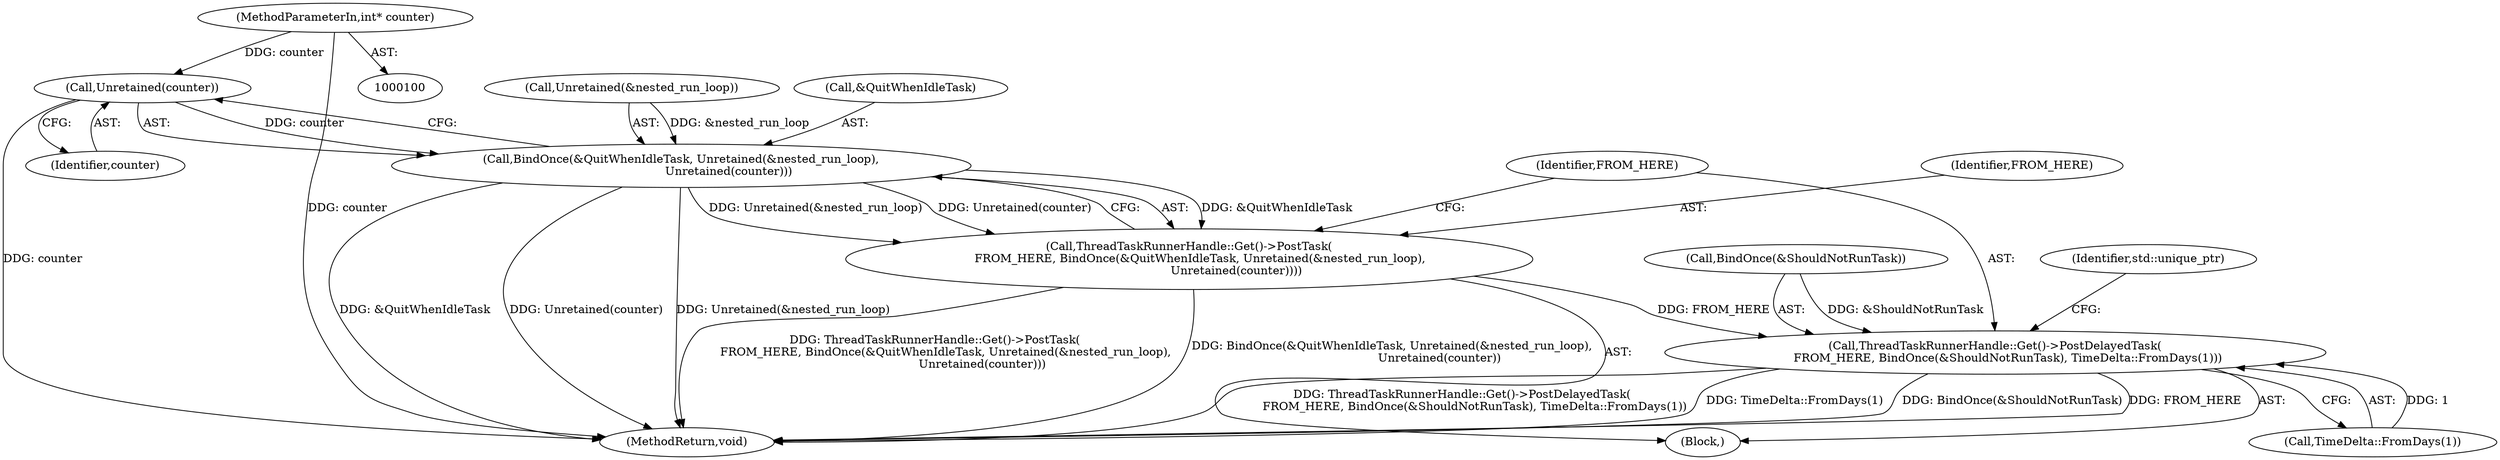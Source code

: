 digraph "0_Chrome_3ff403eecdd23a39853a4ebca52023fbba6c5d00_6@pointer" {
"1000112" [label="(Call,Unretained(counter))"];
"1000101" [label="(MethodParameterIn,int* counter)"];
"1000106" [label="(Call,BindOnce(&QuitWhenIdleTask, Unretained(&nested_run_loop),\n                          Unretained(counter)))"];
"1000104" [label="(Call,ThreadTaskRunnerHandle::Get()->PostTask(\n      FROM_HERE, BindOnce(&QuitWhenIdleTask, Unretained(&nested_run_loop),\n                          Unretained(counter))))"];
"1000114" [label="(Call,ThreadTaskRunnerHandle::Get()->PostDelayedTask(\n       FROM_HERE, BindOnce(&ShouldNotRunTask), TimeDelta::FromDays(1)))"];
"1000102" [label="(Block,)"];
"1000113" [label="(Identifier,counter)"];
"1000116" [label="(Call,BindOnce(&ShouldNotRunTask))"];
"1000109" [label="(Call,Unretained(&nested_run_loop))"];
"1000115" [label="(Identifier,FROM_HERE)"];
"1000122" [label="(Identifier,std::unique_ptr)"];
"1000107" [label="(Call,&QuitWhenIdleTask)"];
"1000114" [label="(Call,ThreadTaskRunnerHandle::Get()->PostDelayedTask(\n       FROM_HERE, BindOnce(&ShouldNotRunTask), TimeDelta::FromDays(1)))"];
"1000119" [label="(Call,TimeDelta::FromDays(1))"];
"1000106" [label="(Call,BindOnce(&QuitWhenIdleTask, Unretained(&nested_run_loop),\n                          Unretained(counter)))"];
"1000140" [label="(MethodReturn,void)"];
"1000112" [label="(Call,Unretained(counter))"];
"1000105" [label="(Identifier,FROM_HERE)"];
"1000101" [label="(MethodParameterIn,int* counter)"];
"1000104" [label="(Call,ThreadTaskRunnerHandle::Get()->PostTask(\n      FROM_HERE, BindOnce(&QuitWhenIdleTask, Unretained(&nested_run_loop),\n                          Unretained(counter))))"];
"1000112" -> "1000106"  [label="AST: "];
"1000112" -> "1000113"  [label="CFG: "];
"1000113" -> "1000112"  [label="AST: "];
"1000106" -> "1000112"  [label="CFG: "];
"1000112" -> "1000140"  [label="DDG: counter"];
"1000112" -> "1000106"  [label="DDG: counter"];
"1000101" -> "1000112"  [label="DDG: counter"];
"1000101" -> "1000100"  [label="AST: "];
"1000101" -> "1000140"  [label="DDG: counter"];
"1000106" -> "1000104"  [label="AST: "];
"1000107" -> "1000106"  [label="AST: "];
"1000109" -> "1000106"  [label="AST: "];
"1000104" -> "1000106"  [label="CFG: "];
"1000106" -> "1000140"  [label="DDG: &QuitWhenIdleTask"];
"1000106" -> "1000140"  [label="DDG: Unretained(counter)"];
"1000106" -> "1000140"  [label="DDG: Unretained(&nested_run_loop)"];
"1000106" -> "1000104"  [label="DDG: &QuitWhenIdleTask"];
"1000106" -> "1000104"  [label="DDG: Unretained(&nested_run_loop)"];
"1000106" -> "1000104"  [label="DDG: Unretained(counter)"];
"1000109" -> "1000106"  [label="DDG: &nested_run_loop"];
"1000104" -> "1000102"  [label="AST: "];
"1000105" -> "1000104"  [label="AST: "];
"1000115" -> "1000104"  [label="CFG: "];
"1000104" -> "1000140"  [label="DDG: ThreadTaskRunnerHandle::Get()->PostTask(\n      FROM_HERE, BindOnce(&QuitWhenIdleTask, Unretained(&nested_run_loop),\n                          Unretained(counter)))"];
"1000104" -> "1000140"  [label="DDG: BindOnce(&QuitWhenIdleTask, Unretained(&nested_run_loop),\n                          Unretained(counter))"];
"1000104" -> "1000114"  [label="DDG: FROM_HERE"];
"1000114" -> "1000102"  [label="AST: "];
"1000114" -> "1000119"  [label="CFG: "];
"1000115" -> "1000114"  [label="AST: "];
"1000116" -> "1000114"  [label="AST: "];
"1000119" -> "1000114"  [label="AST: "];
"1000122" -> "1000114"  [label="CFG: "];
"1000114" -> "1000140"  [label="DDG: ThreadTaskRunnerHandle::Get()->PostDelayedTask(\n       FROM_HERE, BindOnce(&ShouldNotRunTask), TimeDelta::FromDays(1))"];
"1000114" -> "1000140"  [label="DDG: TimeDelta::FromDays(1)"];
"1000114" -> "1000140"  [label="DDG: BindOnce(&ShouldNotRunTask)"];
"1000114" -> "1000140"  [label="DDG: FROM_HERE"];
"1000116" -> "1000114"  [label="DDG: &ShouldNotRunTask"];
"1000119" -> "1000114"  [label="DDG: 1"];
}
